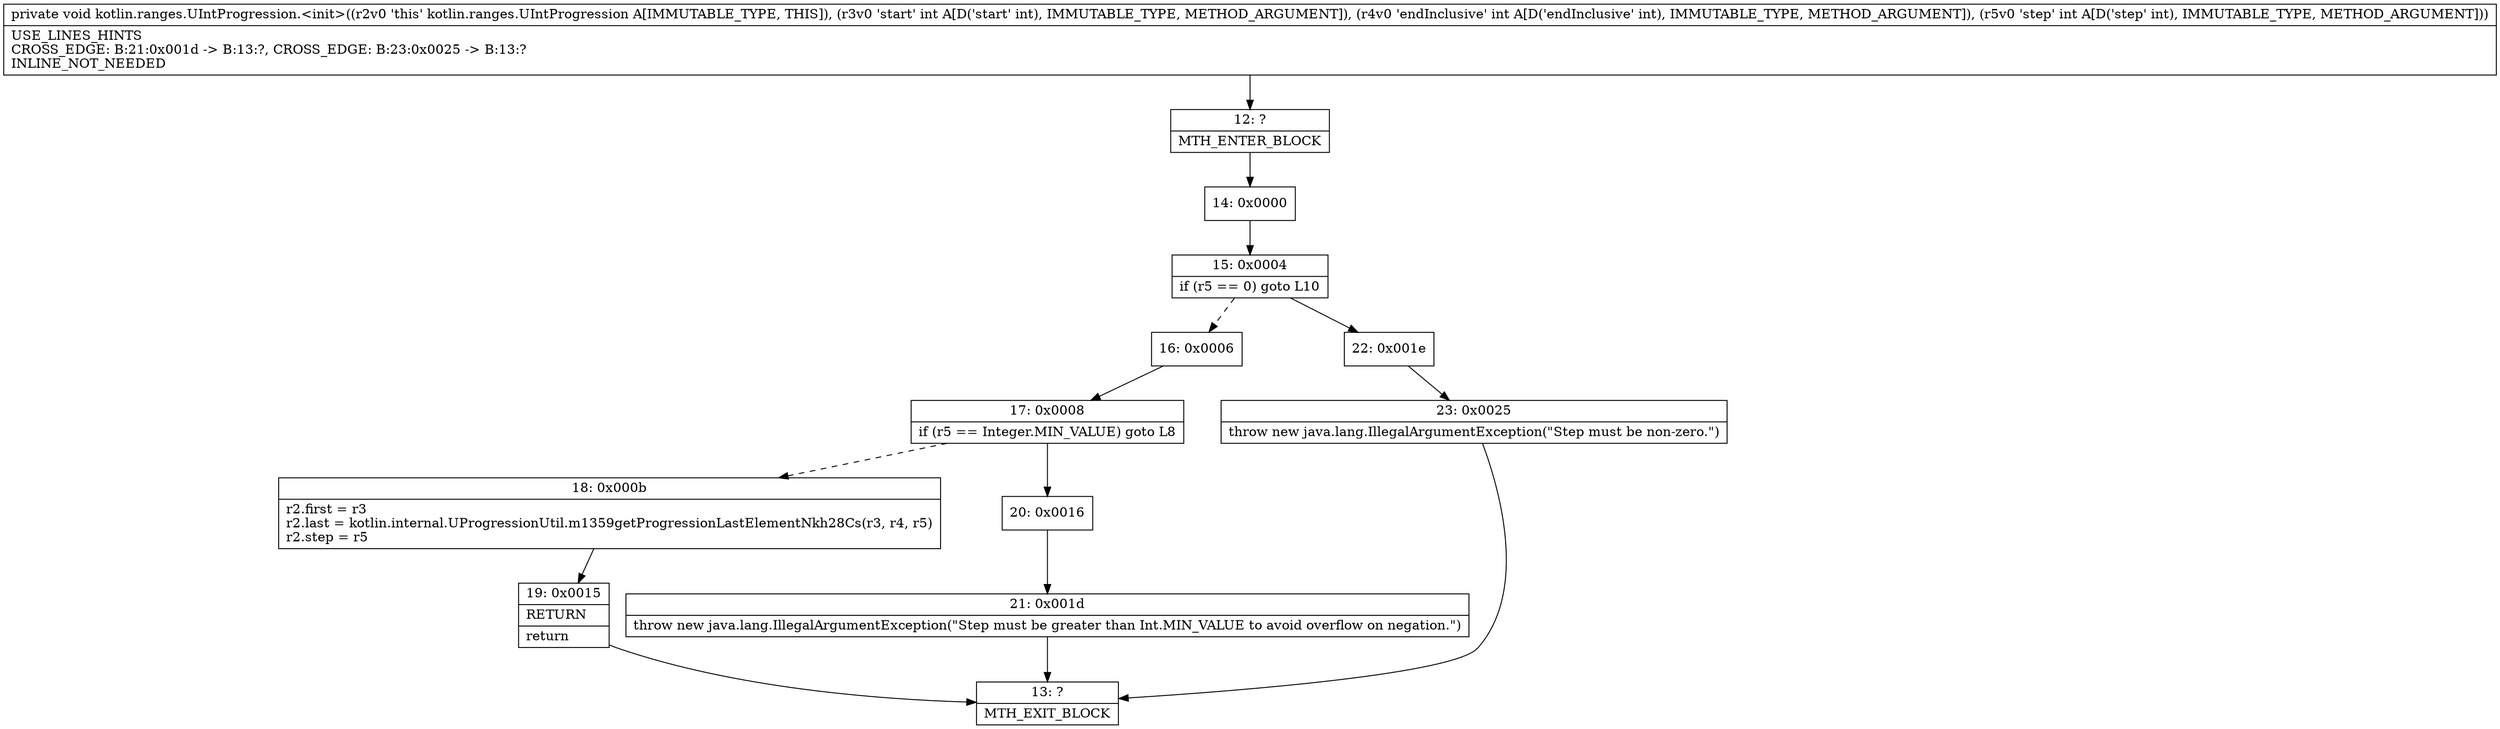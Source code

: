 digraph "CFG forkotlin.ranges.UIntProgression.\<init\>(III)V" {
Node_12 [shape=record,label="{12\:\ ?|MTH_ENTER_BLOCK\l}"];
Node_14 [shape=record,label="{14\:\ 0x0000}"];
Node_15 [shape=record,label="{15\:\ 0x0004|if (r5 == 0) goto L10\l}"];
Node_16 [shape=record,label="{16\:\ 0x0006}"];
Node_17 [shape=record,label="{17\:\ 0x0008|if (r5 == Integer.MIN_VALUE) goto L8\l}"];
Node_18 [shape=record,label="{18\:\ 0x000b|r2.first = r3\lr2.last = kotlin.internal.UProgressionUtil.m1359getProgressionLastElementNkh28Cs(r3, r4, r5)\lr2.step = r5\l}"];
Node_19 [shape=record,label="{19\:\ 0x0015|RETURN\l|return\l}"];
Node_13 [shape=record,label="{13\:\ ?|MTH_EXIT_BLOCK\l}"];
Node_20 [shape=record,label="{20\:\ 0x0016}"];
Node_21 [shape=record,label="{21\:\ 0x001d|throw new java.lang.IllegalArgumentException(\"Step must be greater than Int.MIN_VALUE to avoid overflow on negation.\")\l}"];
Node_22 [shape=record,label="{22\:\ 0x001e}"];
Node_23 [shape=record,label="{23\:\ 0x0025|throw new java.lang.IllegalArgumentException(\"Step must be non\-zero.\")\l}"];
MethodNode[shape=record,label="{private void kotlin.ranges.UIntProgression.\<init\>((r2v0 'this' kotlin.ranges.UIntProgression A[IMMUTABLE_TYPE, THIS]), (r3v0 'start' int A[D('start' int), IMMUTABLE_TYPE, METHOD_ARGUMENT]), (r4v0 'endInclusive' int A[D('endInclusive' int), IMMUTABLE_TYPE, METHOD_ARGUMENT]), (r5v0 'step' int A[D('step' int), IMMUTABLE_TYPE, METHOD_ARGUMENT]))  | USE_LINES_HINTS\lCROSS_EDGE: B:21:0x001d \-\> B:13:?, CROSS_EDGE: B:23:0x0025 \-\> B:13:?\lINLINE_NOT_NEEDED\l}"];
MethodNode -> Node_12;Node_12 -> Node_14;
Node_14 -> Node_15;
Node_15 -> Node_16[style=dashed];
Node_15 -> Node_22;
Node_16 -> Node_17;
Node_17 -> Node_18[style=dashed];
Node_17 -> Node_20;
Node_18 -> Node_19;
Node_19 -> Node_13;
Node_20 -> Node_21;
Node_21 -> Node_13;
Node_22 -> Node_23;
Node_23 -> Node_13;
}

